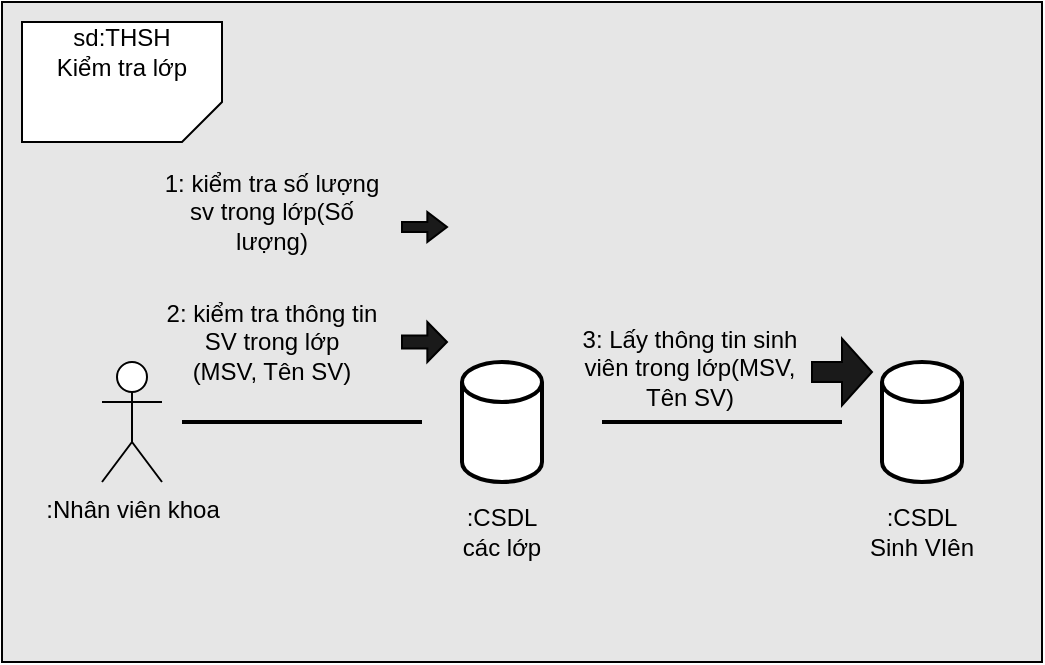 <mxfile version="15.4.1" type="github">
  <diagram id="9wtomiZGBZufJcKfehjM" name="Page-1">
    <mxGraphModel dx="677" dy="351" grid="1" gridSize="10" guides="1" tooltips="1" connect="1" arrows="1" fold="1" page="1" pageScale="1" pageWidth="850" pageHeight="1100" math="0" shadow="0">
      <root>
        <mxCell id="0" />
        <mxCell id="1" parent="0" />
        <mxCell id="8J_cx7qvvRJhHvNwfViD-33" value="" style="rounded=0;whiteSpace=wrap;html=1;fillColor=#E6E6E6;" vertex="1" parent="1">
          <mxGeometry y="10" width="520" height="330" as="geometry" />
        </mxCell>
        <mxCell id="8J_cx7qvvRJhHvNwfViD-2" value="" style="verticalLabelPosition=bottom;verticalAlign=top;html=1;shape=card;whiteSpace=wrap;size=20;arcSize=12;direction=west;" vertex="1" parent="1">
          <mxGeometry x="10" y="20" width="100" height="60" as="geometry" />
        </mxCell>
        <mxCell id="8J_cx7qvvRJhHvNwfViD-3" value="sd:THSH&lt;br&gt;Kiểm tra lớp" style="text;html=1;strokeColor=none;fillColor=none;align=center;verticalAlign=middle;whiteSpace=wrap;rounded=0;" vertex="1" parent="1">
          <mxGeometry x="10" y="20" width="100" height="30" as="geometry" />
        </mxCell>
        <mxCell id="8J_cx7qvvRJhHvNwfViD-5" value=":Nhân viên khoa" style="shape=umlActor;verticalLabelPosition=bottom;verticalAlign=top;html=1;outlineConnect=0;" vertex="1" parent="1">
          <mxGeometry x="50" y="190" width="30" height="60" as="geometry" />
        </mxCell>
        <mxCell id="8J_cx7qvvRJhHvNwfViD-6" value="" style="strokeWidth=2;html=1;shape=mxgraph.flowchart.database;whiteSpace=wrap;" vertex="1" parent="1">
          <mxGeometry x="230" y="190" width="40" height="60" as="geometry" />
        </mxCell>
        <mxCell id="8J_cx7qvvRJhHvNwfViD-8" value="" style="line;strokeWidth=2;html=1;" vertex="1" parent="1">
          <mxGeometry x="90" y="215" width="120" height="10" as="geometry" />
        </mxCell>
        <mxCell id="8J_cx7qvvRJhHvNwfViD-14" value=":CSDL &lt;br&gt;các lớp" style="text;html=1;strokeColor=none;fillColor=none;align=center;verticalAlign=middle;whiteSpace=wrap;rounded=0;" vertex="1" parent="1">
          <mxGeometry x="220" y="260" width="60" height="30" as="geometry" />
        </mxCell>
        <mxCell id="8J_cx7qvvRJhHvNwfViD-18" value="" style="group" vertex="1" connectable="0" parent="1">
          <mxGeometry x="80" y="110" width="150" height="30" as="geometry" />
        </mxCell>
        <mxCell id="8J_cx7qvvRJhHvNwfViD-15" value="1: kiểm tra số lượng sv trong lớp(Số lượng)" style="text;html=1;strokeColor=none;fillColor=none;align=center;verticalAlign=middle;whiteSpace=wrap;rounded=0;" vertex="1" parent="8J_cx7qvvRJhHvNwfViD-18">
          <mxGeometry y="-20" width="110" height="50" as="geometry" />
        </mxCell>
        <mxCell id="8J_cx7qvvRJhHvNwfViD-17" value="" style="html=1;shadow=0;dashed=0;align=center;verticalAlign=middle;shape=mxgraph.arrows2.arrow;dy=0.67;dx=9.83;notch=0;fillColor=#1A1A1A;" vertex="1" parent="8J_cx7qvvRJhHvNwfViD-18">
          <mxGeometry x="120" y="5" width="22.5" height="15" as="geometry" />
        </mxCell>
        <mxCell id="8J_cx7qvvRJhHvNwfViD-19" value="" style="group" vertex="1" connectable="0" parent="1">
          <mxGeometry x="80" y="160" width="150" height="40" as="geometry" />
        </mxCell>
        <mxCell id="8J_cx7qvvRJhHvNwfViD-20" value="2: kiểm tra thông tin SV trong lớp&lt;br&gt;(MSV, Tên SV)" style="text;html=1;strokeColor=none;fillColor=none;align=center;verticalAlign=middle;whiteSpace=wrap;rounded=0;" vertex="1" parent="8J_cx7qvvRJhHvNwfViD-19">
          <mxGeometry width="110" height="40" as="geometry" />
        </mxCell>
        <mxCell id="8J_cx7qvvRJhHvNwfViD-32" value="" style="html=1;shadow=0;dashed=0;align=center;verticalAlign=middle;shape=mxgraph.arrows2.arrow;dy=0.67;dx=9.83;notch=0;fillColor=#1A1A1A;" vertex="1" parent="8J_cx7qvvRJhHvNwfViD-19">
          <mxGeometry x="120" y="10" width="22.5" height="20" as="geometry" />
        </mxCell>
        <mxCell id="8J_cx7qvvRJhHvNwfViD-22" value="" style="strokeWidth=2;html=1;shape=mxgraph.flowchart.database;whiteSpace=wrap;" vertex="1" parent="1">
          <mxGeometry x="440" y="190" width="40" height="60" as="geometry" />
        </mxCell>
        <mxCell id="8J_cx7qvvRJhHvNwfViD-23" value="" style="line;strokeWidth=2;html=1;" vertex="1" parent="1">
          <mxGeometry x="300" y="215" width="120" height="10" as="geometry" />
        </mxCell>
        <mxCell id="8J_cx7qvvRJhHvNwfViD-24" value=":CSDL &lt;br&gt;Sinh VIên" style="text;html=1;strokeColor=none;fillColor=none;align=center;verticalAlign=middle;whiteSpace=wrap;rounded=0;" vertex="1" parent="1">
          <mxGeometry x="430" y="260" width="60" height="30" as="geometry" />
        </mxCell>
        <mxCell id="8J_cx7qvvRJhHvNwfViD-25" value="" style="group" vertex="1" connectable="0" parent="1">
          <mxGeometry x="279" y="160" width="150" height="50" as="geometry" />
        </mxCell>
        <mxCell id="8J_cx7qvvRJhHvNwfViD-26" value="3: Lấy thông tin sinh viên trong lớp(MSV, Tên SV)" style="text;html=1;strokeColor=none;fillColor=none;align=center;verticalAlign=middle;whiteSpace=wrap;rounded=0;" vertex="1" parent="8J_cx7qvvRJhHvNwfViD-25">
          <mxGeometry x="10" y="8.333" width="110" height="50" as="geometry" />
        </mxCell>
        <mxCell id="8J_cx7qvvRJhHvNwfViD-27" value="" style="html=1;shadow=0;dashed=0;align=center;verticalAlign=middle;shape=mxgraph.arrows2.arrow;dy=0.7;dx=15;notch=0;fillColor=#1A1A1A;" vertex="1" parent="8J_cx7qvvRJhHvNwfViD-25">
          <mxGeometry x="126" y="18.333" width="30" height="33.333" as="geometry" />
        </mxCell>
      </root>
    </mxGraphModel>
  </diagram>
</mxfile>
